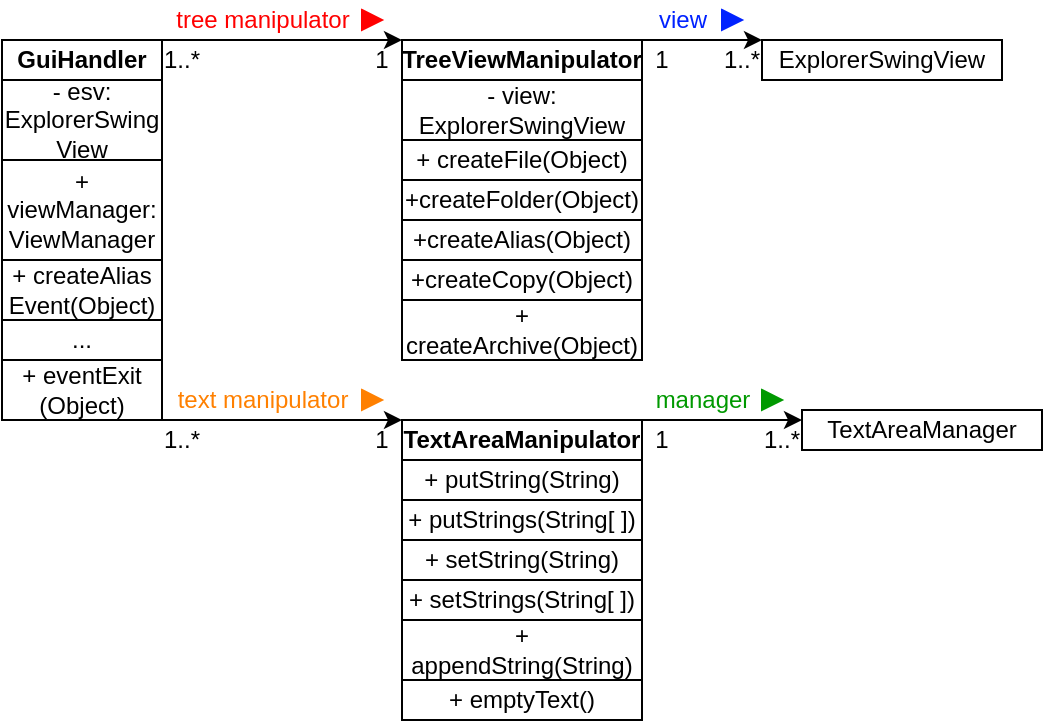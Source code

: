 <mxfile version="14.6.5" type="device"><diagram id="FF638twRcL2GwJlD7pgS" name="Page-1"><mxGraphModel dx="873" dy="458" grid="1" gridSize="10" guides="1" tooltips="1" connect="1" arrows="1" fold="1" page="1" pageScale="1" pageWidth="827" pageHeight="1169" math="0" shadow="0"><root><mxCell id="0"/><mxCell id="1" parent="0"/><mxCell id="QzgRFiuJ3l7-vZDtOJof-1" value="&lt;b&gt;GuiHandler&lt;/b&gt;" style="rounded=0;whiteSpace=wrap;html=1;" vertex="1" parent="1"><mxGeometry x="120" y="40" width="80" height="20" as="geometry"/></mxCell><mxCell id="QzgRFiuJ3l7-vZDtOJof-2" value="- esv: ExplorerSwing&lt;br&gt;View" style="rounded=0;whiteSpace=wrap;html=1;" vertex="1" parent="1"><mxGeometry x="120" y="60" width="80" height="40" as="geometry"/></mxCell><mxCell id="QzgRFiuJ3l7-vZDtOJof-3" value="+ viewManager: ViewManager" style="rounded=0;whiteSpace=wrap;html=1;" vertex="1" parent="1"><mxGeometry x="120" y="100" width="80" height="50" as="geometry"/></mxCell><mxCell id="QzgRFiuJ3l7-vZDtOJof-4" value="+ createAlias&lt;br&gt;Event(Object)" style="rounded=0;whiteSpace=wrap;html=1;" vertex="1" parent="1"><mxGeometry x="120" y="150" width="80" height="30" as="geometry"/></mxCell><mxCell id="QzgRFiuJ3l7-vZDtOJof-5" value="..." style="rounded=0;whiteSpace=wrap;html=1;" vertex="1" parent="1"><mxGeometry x="120" y="180" width="80" height="20" as="geometry"/></mxCell><mxCell id="QzgRFiuJ3l7-vZDtOJof-10" value="+ eventExit (Object)" style="rounded=0;whiteSpace=wrap;html=1;" vertex="1" parent="1"><mxGeometry x="120" y="200" width="80" height="30" as="geometry"/></mxCell><mxCell id="QzgRFiuJ3l7-vZDtOJof-11" value="" style="endArrow=classic;html=1;exitX=1;exitY=0;exitDx=0;exitDy=0;entryX=0;entryY=0;entryDx=0;entryDy=0;" edge="1" parent="1" source="QzgRFiuJ3l7-vZDtOJof-14" target="QzgRFiuJ3l7-vZDtOJof-24"><mxGeometry width="50" height="50" relative="1" as="geometry"><mxPoint x="300" y="170" as="sourcePoint"/><mxPoint x="330" y="100" as="targetPoint"/><Array as="points"/></mxGeometry></mxCell><mxCell id="QzgRFiuJ3l7-vZDtOJof-12" value="&lt;font color=&quot;#ff0000&quot;&gt;tree manipulator&lt;/font&gt;" style="text;html=1;align=center;verticalAlign=middle;resizable=0;points=[];autosize=1;" vertex="1" parent="1"><mxGeometry x="200" y="20" width="100" height="20" as="geometry"/></mxCell><mxCell id="QzgRFiuJ3l7-vZDtOJof-13" value="" style="triangle;whiteSpace=wrap;html=1;direction=east;strokeColor=#FF0000;fillColor=#FF0000;" vertex="1" parent="1"><mxGeometry x="300" y="25" width="10" height="10" as="geometry"/></mxCell><mxCell id="QzgRFiuJ3l7-vZDtOJof-14" value="" style="rounded=0;whiteSpace=wrap;html=1;fillColor=none;" vertex="1" parent="1"><mxGeometry x="320" y="40" width="120" height="20" as="geometry"/></mxCell><mxCell id="QzgRFiuJ3l7-vZDtOJof-15" value="&lt;b&gt;TreeViewManipulator&lt;/b&gt;" style="text;html=1;strokeColor=none;fillColor=none;align=center;verticalAlign=middle;whiteSpace=wrap;rounded=0;" vertex="1" parent="1"><mxGeometry x="360" y="40" width="40" height="20" as="geometry"/></mxCell><mxCell id="QzgRFiuJ3l7-vZDtOJof-18" value="- view:&lt;br&gt;ExplorerSwingView" style="rounded=0;whiteSpace=wrap;html=1;strokeColor=#000000;fillColor=none;" vertex="1" parent="1"><mxGeometry x="320" y="60" width="120" height="30" as="geometry"/></mxCell><mxCell id="QzgRFiuJ3l7-vZDtOJof-19" value="+ createFile(Object)" style="rounded=0;whiteSpace=wrap;html=1;strokeColor=#000000;fillColor=none;" vertex="1" parent="1"><mxGeometry x="320" y="90" width="120" height="20" as="geometry"/></mxCell><mxCell id="QzgRFiuJ3l7-vZDtOJof-20" value="+createFolder(Object)" style="rounded=0;whiteSpace=wrap;html=1;strokeColor=#000000;fillColor=none;" vertex="1" parent="1"><mxGeometry x="320" y="110" width="120" height="20" as="geometry"/></mxCell><mxCell id="QzgRFiuJ3l7-vZDtOJof-21" value="+createAlias(Object)" style="rounded=0;whiteSpace=wrap;html=1;strokeColor=#000000;fillColor=none;" vertex="1" parent="1"><mxGeometry x="320" y="130" width="120" height="20" as="geometry"/></mxCell><mxCell id="QzgRFiuJ3l7-vZDtOJof-22" value="+createCopy(Object)" style="rounded=0;whiteSpace=wrap;html=1;strokeColor=#000000;fillColor=none;" vertex="1" parent="1"><mxGeometry x="320" y="150" width="120" height="20" as="geometry"/></mxCell><mxCell id="QzgRFiuJ3l7-vZDtOJof-23" value="+ createArchive(Object)" style="rounded=0;whiteSpace=wrap;html=1;strokeColor=#000000;fillColor=none;" vertex="1" parent="1"><mxGeometry x="320" y="170" width="120" height="30" as="geometry"/></mxCell><mxCell id="QzgRFiuJ3l7-vZDtOJof-24" value="ExplorerSwingView" style="rounded=0;whiteSpace=wrap;html=1;strokeColor=#000000;fillColor=none;" vertex="1" parent="1"><mxGeometry x="500" y="40" width="120" height="20" as="geometry"/></mxCell><mxCell id="QzgRFiuJ3l7-vZDtOJof-27" value="" style="endArrow=classic;html=1;exitX=1;exitY=0;exitDx=0;exitDy=0;entryX=0;entryY=0;entryDx=0;entryDy=0;" edge="1" parent="1" source="QzgRFiuJ3l7-vZDtOJof-1" target="QzgRFiuJ3l7-vZDtOJof-14"><mxGeometry width="50" height="50" relative="1" as="geometry"><mxPoint x="390" y="200" as="sourcePoint"/><mxPoint x="440" y="150" as="targetPoint"/></mxGeometry></mxCell><mxCell id="QzgRFiuJ3l7-vZDtOJof-28" value="&lt;font color=&quot;#0022ff&quot;&gt;view&lt;/font&gt;" style="text;html=1;align=center;verticalAlign=middle;resizable=0;points=[];autosize=1;" vertex="1" parent="1"><mxGeometry x="440" y="20" width="40" height="20" as="geometry"/></mxCell><mxCell id="QzgRFiuJ3l7-vZDtOJof-31" value="" style="triangle;whiteSpace=wrap;html=1;direction=east;fillColor=#0022FF;strokeColor=#0022FF;" vertex="1" parent="1"><mxGeometry x="480" y="25" width="10" height="10" as="geometry"/></mxCell><mxCell id="QzgRFiuJ3l7-vZDtOJof-33" value="" style="endArrow=classic;html=1;exitX=1;exitY=1;exitDx=0;exitDy=0;" edge="1" parent="1" source="QzgRFiuJ3l7-vZDtOJof-10"><mxGeometry width="50" height="50" relative="1" as="geometry"><mxPoint x="390" y="200" as="sourcePoint"/><mxPoint x="320" y="230" as="targetPoint"/></mxGeometry></mxCell><mxCell id="QzgRFiuJ3l7-vZDtOJof-34" value="" style="rounded=0;whiteSpace=wrap;html=1;fillColor=none;" vertex="1" parent="1"><mxGeometry x="320" y="230" width="120" height="20" as="geometry"/></mxCell><mxCell id="QzgRFiuJ3l7-vZDtOJof-35" value="&lt;b&gt;TextAreaManipulator&lt;/b&gt;" style="text;html=1;strokeColor=none;fillColor=none;align=center;verticalAlign=middle;whiteSpace=wrap;rounded=0;" vertex="1" parent="1"><mxGeometry x="360" y="230" width="40" height="20" as="geometry"/></mxCell><mxCell id="QzgRFiuJ3l7-vZDtOJof-36" value="+ putString(String)" style="rounded=0;whiteSpace=wrap;html=1;strokeColor=#000000;fillColor=none;" vertex="1" parent="1"><mxGeometry x="320" y="250" width="120" height="20" as="geometry"/></mxCell><mxCell id="QzgRFiuJ3l7-vZDtOJof-37" value="+ putStrings(String[ ])" style="rounded=0;whiteSpace=wrap;html=1;strokeColor=#000000;fillColor=none;" vertex="1" parent="1"><mxGeometry x="320" y="270" width="120" height="20" as="geometry"/></mxCell><mxCell id="QzgRFiuJ3l7-vZDtOJof-38" value="+ setString(String)" style="rounded=0;whiteSpace=wrap;html=1;strokeColor=#000000;fillColor=none;" vertex="1" parent="1"><mxGeometry x="320" y="290" width="120" height="20" as="geometry"/></mxCell><mxCell id="QzgRFiuJ3l7-vZDtOJof-39" value="+ setStrings(String[ ])" style="rounded=0;whiteSpace=wrap;html=1;strokeColor=#000000;fillColor=none;" vertex="1" parent="1"><mxGeometry x="320" y="310" width="120" height="20" as="geometry"/></mxCell><mxCell id="QzgRFiuJ3l7-vZDtOJof-40" value="+ appendString(String)" style="rounded=0;whiteSpace=wrap;html=1;strokeColor=#000000;fillColor=none;" vertex="1" parent="1"><mxGeometry x="320" y="330" width="120" height="30" as="geometry"/></mxCell><mxCell id="QzgRFiuJ3l7-vZDtOJof-41" value="+ emptyText()" style="rounded=0;whiteSpace=wrap;html=1;strokeColor=#000000;fillColor=none;" vertex="1" parent="1"><mxGeometry x="320" y="360" width="120" height="20" as="geometry"/></mxCell><mxCell id="QzgRFiuJ3l7-vZDtOJof-44" value="" style="endArrow=classic;html=1;exitX=1;exitY=1;exitDx=0;exitDy=0;" edge="1" parent="1"><mxGeometry width="50" height="50" relative="1" as="geometry"><mxPoint x="440" y="230" as="sourcePoint"/><mxPoint x="520" y="230" as="targetPoint"/></mxGeometry></mxCell><mxCell id="QzgRFiuJ3l7-vZDtOJof-45" value="" style="triangle;whiteSpace=wrap;html=1;direction=east;fillColor=#009900;strokeColor=#009900;" vertex="1" parent="1"><mxGeometry x="500" y="215" width="10" height="10" as="geometry"/></mxCell><mxCell id="QzgRFiuJ3l7-vZDtOJof-48" value="" style="triangle;whiteSpace=wrap;html=1;direction=east;strokeColor=#FF8000;fillColor=#FF8000;" vertex="1" parent="1"><mxGeometry x="300" y="215" width="10" height="10" as="geometry"/></mxCell><mxCell id="QzgRFiuJ3l7-vZDtOJof-49" value="&lt;font color=&quot;#ff8000&quot;&gt;text manipulator&lt;/font&gt;" style="text;html=1;align=center;verticalAlign=middle;resizable=0;points=[];autosize=1;" vertex="1" parent="1"><mxGeometry x="200" y="210" width="100" height="20" as="geometry"/></mxCell><mxCell id="QzgRFiuJ3l7-vZDtOJof-50" value="&lt;font color=&quot;#009900&quot;&gt;manager&lt;/font&gt;" style="text;html=1;align=center;verticalAlign=middle;resizable=0;points=[];autosize=1;strokeColor=none;" vertex="1" parent="1"><mxGeometry x="440" y="210" width="60" height="20" as="geometry"/></mxCell><mxCell id="QzgRFiuJ3l7-vZDtOJof-54" value="TextAreaManager" style="rounded=0;whiteSpace=wrap;html=1;strokeColor=#000000;fillColor=none;" vertex="1" parent="1"><mxGeometry x="520" y="225" width="120" height="20" as="geometry"/></mxCell><mxCell id="QzgRFiuJ3l7-vZDtOJof-56" value="1" style="text;html=1;strokeColor=none;fillColor=none;align=center;verticalAlign=middle;whiteSpace=wrap;rounded=0;" vertex="1" parent="1"><mxGeometry x="290" y="40" width="40" height="20" as="geometry"/></mxCell><mxCell id="QzgRFiuJ3l7-vZDtOJof-57" value="1" style="text;html=1;strokeColor=none;fillColor=none;align=center;verticalAlign=middle;whiteSpace=wrap;rounded=0;" vertex="1" parent="1"><mxGeometry x="290" y="230" width="40" height="20" as="geometry"/></mxCell><mxCell id="QzgRFiuJ3l7-vZDtOJof-58" value="1" style="text;html=1;strokeColor=none;fillColor=none;align=center;verticalAlign=middle;whiteSpace=wrap;rounded=0;" vertex="1" parent="1"><mxGeometry x="430" y="40" width="40" height="20" as="geometry"/></mxCell><mxCell id="QzgRFiuJ3l7-vZDtOJof-61" value="1" style="text;html=1;strokeColor=none;fillColor=none;align=center;verticalAlign=middle;whiteSpace=wrap;rounded=0;" vertex="1" parent="1"><mxGeometry x="430" y="230" width="40" height="20" as="geometry"/></mxCell><mxCell id="QzgRFiuJ3l7-vZDtOJof-63" value="1..*" style="text;html=1;strokeColor=none;fillColor=none;align=center;verticalAlign=middle;whiteSpace=wrap;rounded=0;" vertex="1" parent="1"><mxGeometry x="470" y="40" width="40" height="20" as="geometry"/></mxCell><mxCell id="QzgRFiuJ3l7-vZDtOJof-64" value="1..*" style="text;html=1;strokeColor=none;fillColor=none;align=center;verticalAlign=middle;whiteSpace=wrap;rounded=0;" vertex="1" parent="1"><mxGeometry x="490" y="230" width="40" height="20" as="geometry"/></mxCell><mxCell id="QzgRFiuJ3l7-vZDtOJof-65" value="1..*" style="text;html=1;strokeColor=none;fillColor=none;align=center;verticalAlign=middle;whiteSpace=wrap;rounded=0;" vertex="1" parent="1"><mxGeometry x="190" y="230" width="40" height="20" as="geometry"/></mxCell><mxCell id="QzgRFiuJ3l7-vZDtOJof-66" value="1..*" style="text;html=1;strokeColor=none;fillColor=none;align=center;verticalAlign=middle;whiteSpace=wrap;rounded=0;" vertex="1" parent="1"><mxGeometry x="190" y="40" width="40" height="20" as="geometry"/></mxCell></root></mxGraphModel></diagram></mxfile>